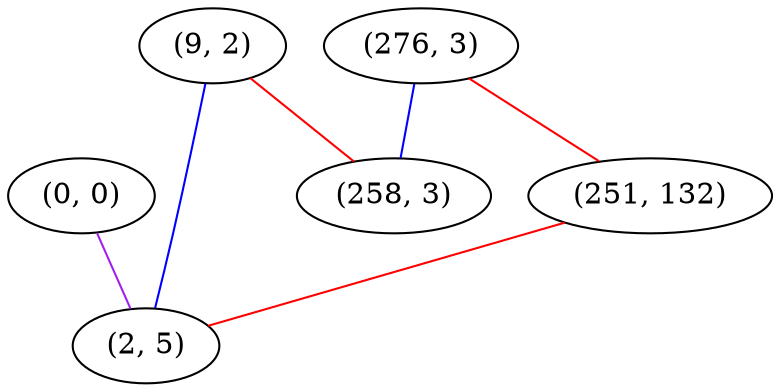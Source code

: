graph "" {
"(0, 0)";
"(276, 3)";
"(9, 2)";
"(258, 3)";
"(251, 132)";
"(2, 5)";
"(0, 0)" -- "(2, 5)"  [color=purple, key=0, weight=4];
"(276, 3)" -- "(258, 3)"  [color=blue, key=0, weight=3];
"(276, 3)" -- "(251, 132)"  [color=red, key=0, weight=1];
"(9, 2)" -- "(2, 5)"  [color=blue, key=0, weight=3];
"(9, 2)" -- "(258, 3)"  [color=red, key=0, weight=1];
"(251, 132)" -- "(2, 5)"  [color=red, key=0, weight=1];
}
